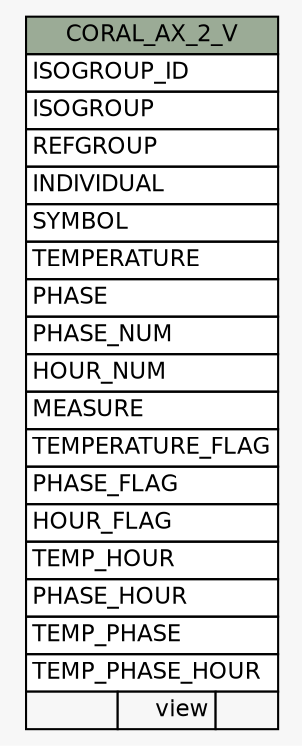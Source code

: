 // dot 2.38.0 on Windows 10 10.0
// SchemaSpy rev Unknown
digraph "CORAL_AX_2_V" {
  graph [
    rankdir="RL"
    bgcolor="#f7f7f7"
    nodesep="0.18"
    ranksep="0.46"
    fontname="Helvetica"
    fontsize="11"
  ];
  node [
    fontname="Helvetica"
    fontsize="11"
    shape="plaintext"
  ];
  edge [
    arrowsize="0.8"
  ];
  "CORAL_AX_2_V" [
    label=<
    <TABLE BORDER="0" CELLBORDER="1" CELLSPACING="0" BGCOLOR="#ffffff">
      <TR><TD COLSPAN="3" BGCOLOR="#9bab96" ALIGN="CENTER">CORAL_AX_2_V</TD></TR>
      <TR><TD PORT="ISOGROUP_ID" COLSPAN="3" ALIGN="LEFT">ISOGROUP_ID</TD></TR>
      <TR><TD PORT="ISOGROUP" COLSPAN="3" ALIGN="LEFT">ISOGROUP</TD></TR>
      <TR><TD PORT="REFGROUP" COLSPAN="3" ALIGN="LEFT">REFGROUP</TD></TR>
      <TR><TD PORT="INDIVIDUAL" COLSPAN="3" ALIGN="LEFT">INDIVIDUAL</TD></TR>
      <TR><TD PORT="SYMBOL" COLSPAN="3" ALIGN="LEFT">SYMBOL</TD></TR>
      <TR><TD PORT="TEMPERATURE" COLSPAN="3" ALIGN="LEFT">TEMPERATURE</TD></TR>
      <TR><TD PORT="PHASE" COLSPAN="3" ALIGN="LEFT">PHASE</TD></TR>
      <TR><TD PORT="PHASE_NUM" COLSPAN="3" ALIGN="LEFT">PHASE_NUM</TD></TR>
      <TR><TD PORT="HOUR_NUM" COLSPAN="3" ALIGN="LEFT">HOUR_NUM</TD></TR>
      <TR><TD PORT="MEASURE" COLSPAN="3" ALIGN="LEFT">MEASURE</TD></TR>
      <TR><TD PORT="TEMPERATURE_FLAG" COLSPAN="3" ALIGN="LEFT">TEMPERATURE_FLAG</TD></TR>
      <TR><TD PORT="PHASE_FLAG" COLSPAN="3" ALIGN="LEFT">PHASE_FLAG</TD></TR>
      <TR><TD PORT="HOUR_FLAG" COLSPAN="3" ALIGN="LEFT">HOUR_FLAG</TD></TR>
      <TR><TD PORT="TEMP_HOUR" COLSPAN="3" ALIGN="LEFT">TEMP_HOUR</TD></TR>
      <TR><TD PORT="PHASE_HOUR" COLSPAN="3" ALIGN="LEFT">PHASE_HOUR</TD></TR>
      <TR><TD PORT="TEMP_PHASE" COLSPAN="3" ALIGN="LEFT">TEMP_PHASE</TD></TR>
      <TR><TD PORT="TEMP_PHASE_HOUR" COLSPAN="3" ALIGN="LEFT">TEMP_PHASE_HOUR</TD></TR>
      <TR><TD ALIGN="LEFT" BGCOLOR="#f7f7f7">  </TD><TD ALIGN="RIGHT" BGCOLOR="#f7f7f7">view</TD><TD ALIGN="RIGHT" BGCOLOR="#f7f7f7">  </TD></TR>
    </TABLE>>
    URL="tables/CORAL_AX_2_V.html"
    tooltip="CORAL_AX_2_V"
  ];
}
